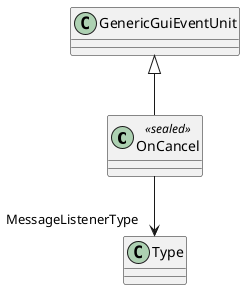 @startuml
class OnCancel <<sealed>> {
}
GenericGuiEventUnit <|-- OnCancel
OnCancel --> "MessageListenerType" Type
@enduml
